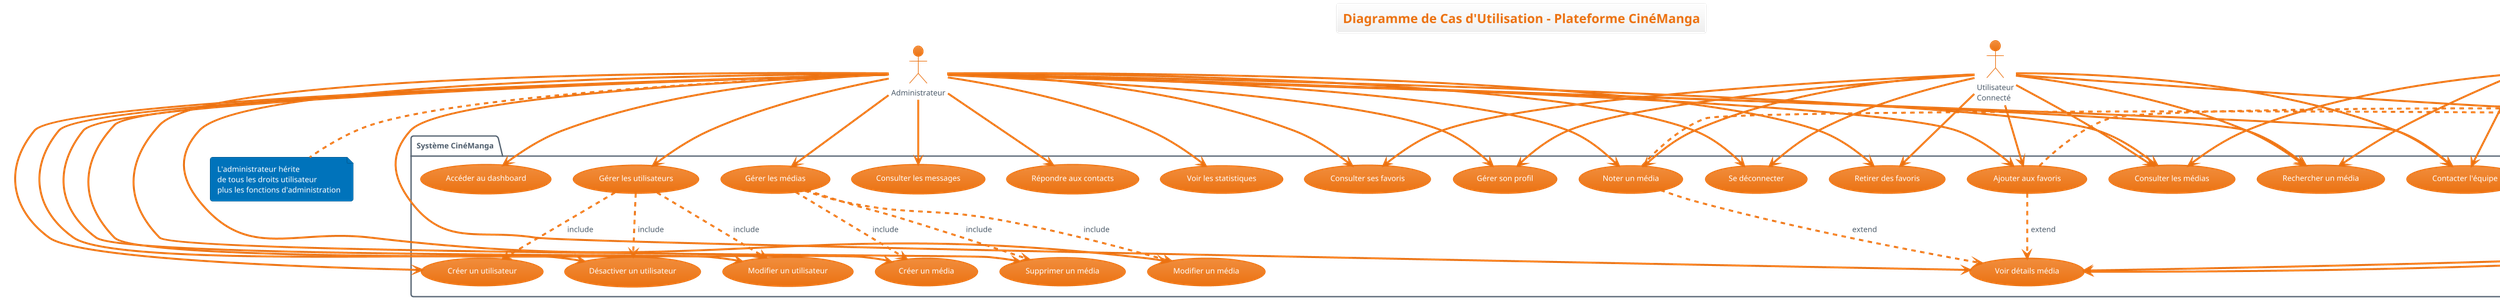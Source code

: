 @startuml Diagramme de Cas d'Utilisation - CinéManga

!theme aws-orange
title Diagramme de Cas d'Utilisation - Plateforme CinéManga

' Définition des acteurs
actor "Visiteur" as visitor
actor "Utilisateur\nConnecté" as user
actor "Administrateur" as admin

' Package système
package "Système CinéManga" {
    
    ' Cas d'utilisation publics
    usecase "Consulter les médias" as UC1
    usecase "Rechercher un média" as UC2
    usecase "Voir détails média" as UC3
    usecase "S'inscrire" as UC4
    usecase "Se connecter" as UC5
    usecase "Contacter l'équipe" as UC6
    
    ' Cas d'utilisation utilisateur connecté
    usecase "Gérer son profil" as UC7
    usecase "Ajouter aux favoris" as UC8
    usecase "Retirer des favoris" as UC9
    usecase "Consulter ses favoris" as UC10
    usecase "Noter un média" as UC11
    usecase "Se déconnecter" as UC12
    
    ' Cas d'utilisation administrateur
    usecase "Accéder au dashboard" as UC13
    usecase "Gérer les utilisateurs" as UC14
    usecase "Créer un utilisateur" as UC15
    usecase "Modifier un utilisateur" as UC16
    usecase "Désactiver un utilisateur" as UC17
    usecase "Gérer les médias" as UC18
    usecase "Créer un média" as UC19
    usecase "Modifier un média" as UC20
    usecase "Supprimer un média" as UC21
    usecase "Consulter les messages" as UC22
    usecase "Répondre aux contacts" as UC23
    usecase "Voir les statistiques" as UC24
}

' Relations Visiteur
visitor --> UC1
visitor --> UC2
visitor --> UC3
visitor --> UC4
visitor --> UC5
visitor --> UC6

' Relations Utilisateur connecté
user --> UC1
user --> UC2
user --> UC3
user --> UC7
user --> UC8
user --> UC9
user --> UC10
user --> UC11
user --> UC12
user --> UC6

' Relations Administrateur (hérite de User)
admin --> UC1
admin --> UC2
admin --> UC3
admin --> UC7
admin --> UC8
admin --> UC9
admin --> UC10
admin --> UC11
admin --> UC12
admin --> UC6
admin --> UC13
admin --> UC14
admin --> UC15
admin --> UC16
admin --> UC17
admin --> UC18
admin --> UC19
admin --> UC20
admin --> UC21
admin --> UC22
admin --> UC23
admin --> UC24

' Relations d'inclusion
UC14 ..> UC15 : include
UC14 ..> UC16 : include
UC14 ..> UC17 : include

UC18 ..> UC19 : include
UC18 ..> UC20 : include
UC18 ..> UC21 : include

' Relations d'extension
UC11 ..> UC3 : extend
UC8 ..> UC3 : extend

note right of UC11
  La notation n'est possible
  que sur la page de détail
  d'un média
end note

note right of UC8
  L'ajout aux favoris se fait
  depuis la page de détail
  du média
end note

note bottom of admin
  L'administrateur hérite
  de tous les droits utilisateur
  plus les fonctions d'administration
end note

@enduml
